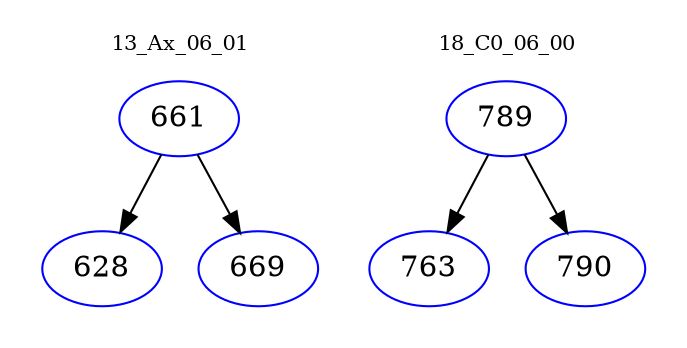 digraph{
subgraph cluster_0 {
color = white
label = "13_Ax_06_01";
fontsize=10;
T0_661 [label="661", color="blue"]
T0_661 -> T0_628 [color="black"]
T0_628 [label="628", color="blue"]
T0_661 -> T0_669 [color="black"]
T0_669 [label="669", color="blue"]
}
subgraph cluster_1 {
color = white
label = "18_C0_06_00";
fontsize=10;
T1_789 [label="789", color="blue"]
T1_789 -> T1_763 [color="black"]
T1_763 [label="763", color="blue"]
T1_789 -> T1_790 [color="black"]
T1_790 [label="790", color="blue"]
}
}
